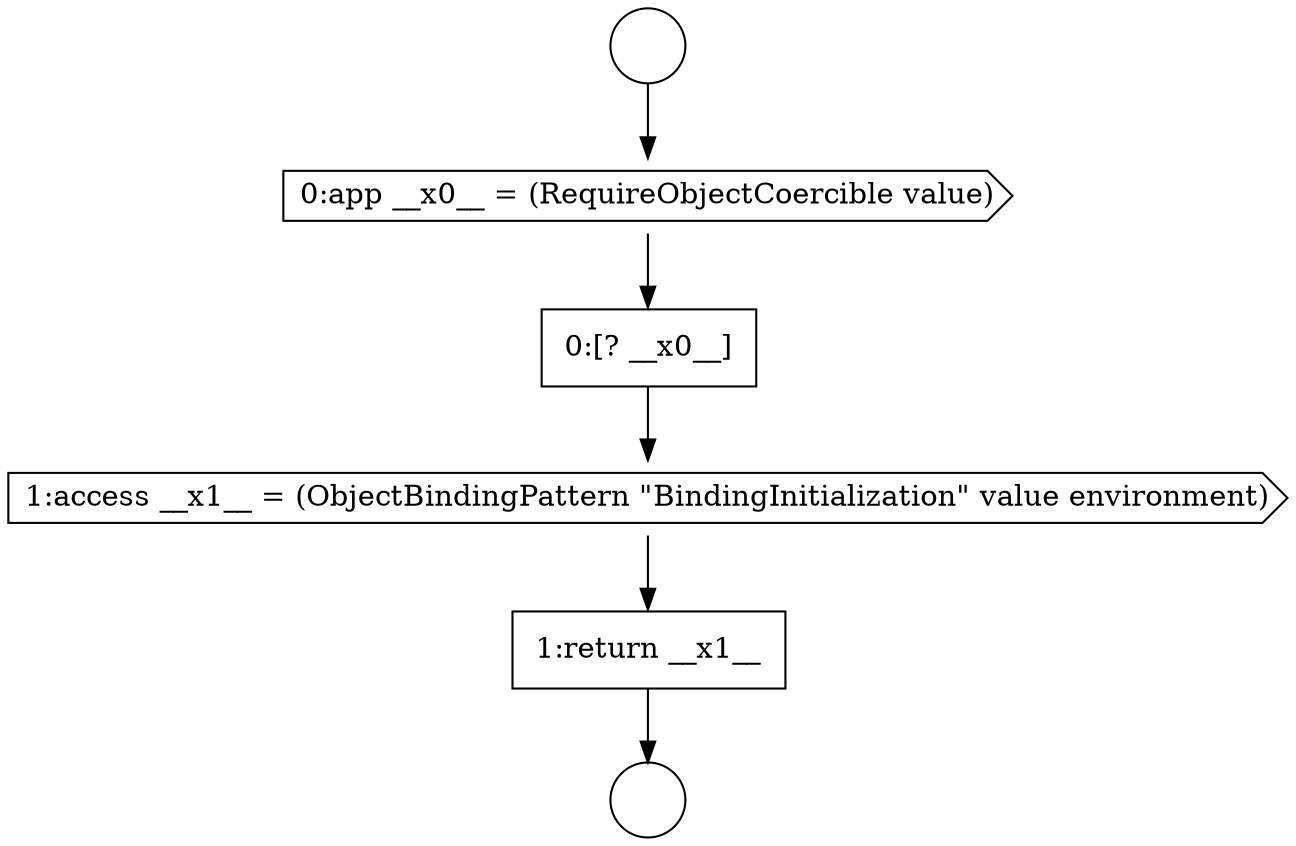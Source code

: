 digraph {
  node5842 [shape=circle label=" " color="black" fillcolor="white" style=filled]
  node5846 [shape=cds, label=<<font color="black">1:access __x1__ = (ObjectBindingPattern &quot;BindingInitialization&quot; value environment)</font>> color="black" fillcolor="white" style=filled]
  node5843 [shape=circle label=" " color="black" fillcolor="white" style=filled]
  node5847 [shape=none, margin=0, label=<<font color="black">
    <table border="0" cellborder="1" cellspacing="0" cellpadding="10">
      <tr><td align="left">1:return __x1__</td></tr>
    </table>
  </font>> color="black" fillcolor="white" style=filled]
  node5844 [shape=cds, label=<<font color="black">0:app __x0__ = (RequireObjectCoercible value)</font>> color="black" fillcolor="white" style=filled]
  node5845 [shape=none, margin=0, label=<<font color="black">
    <table border="0" cellborder="1" cellspacing="0" cellpadding="10">
      <tr><td align="left">0:[? __x0__]</td></tr>
    </table>
  </font>> color="black" fillcolor="white" style=filled]
  node5845 -> node5846 [ color="black"]
  node5847 -> node5843 [ color="black"]
  node5842 -> node5844 [ color="black"]
  node5844 -> node5845 [ color="black"]
  node5846 -> node5847 [ color="black"]
}
